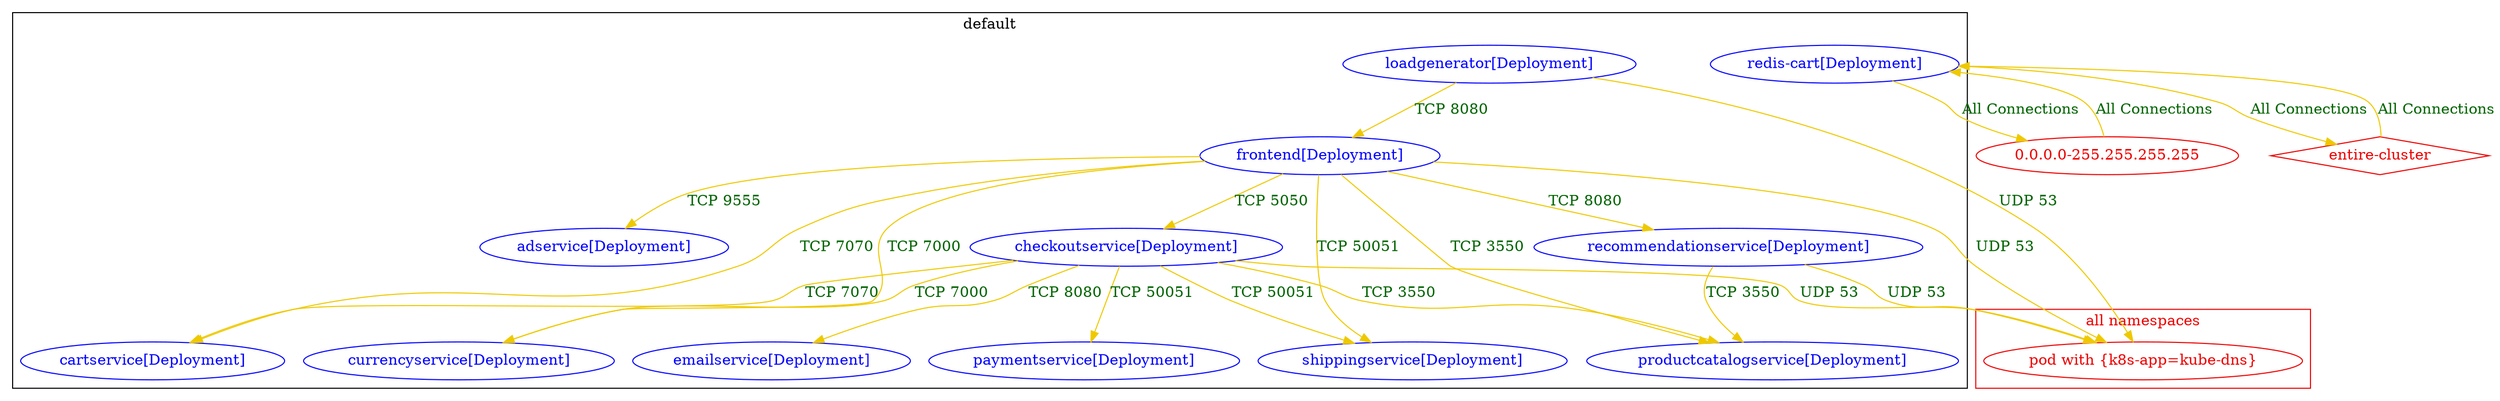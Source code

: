digraph {
	subgraph "cluster_default" {
		color="black"
		fontcolor="black"
		"default/adservice[Deployment]" [label="adservice[Deployment]" color="blue" fontcolor="blue"]
		"default/cartservice[Deployment]" [label="cartservice[Deployment]" color="blue" fontcolor="blue"]
		"default/checkoutservice[Deployment]" [label="checkoutservice[Deployment]" color="blue" fontcolor="blue"]
		"default/currencyservice[Deployment]" [label="currencyservice[Deployment]" color="blue" fontcolor="blue"]
		"default/emailservice[Deployment]" [label="emailservice[Deployment]" color="blue" fontcolor="blue"]
		"default/frontend[Deployment]" [label="frontend[Deployment]" color="blue" fontcolor="blue"]
		"default/loadgenerator[Deployment]" [label="loadgenerator[Deployment]" color="blue" fontcolor="blue"]
		"default/paymentservice[Deployment]" [label="paymentservice[Deployment]" color="blue" fontcolor="blue"]
		"default/productcatalogservice[Deployment]" [label="productcatalogservice[Deployment]" color="blue" fontcolor="blue"]
		"default/recommendationservice[Deployment]" [label="recommendationservice[Deployment]" color="blue" fontcolor="blue"]
		"default/redis-cart[Deployment]" [label="redis-cart[Deployment]" color="blue" fontcolor="blue"]
		"default/shippingservice[Deployment]" [label="shippingservice[Deployment]" color="blue" fontcolor="blue"]
		label="default"
	}
	subgraph "cluster_all namespaces" {
		color="red2"
		fontcolor="red2"
		"pod with {k8s-app=kube-dns}_in_all namespaces" [label="pod with {k8s-app=kube-dns}" color="red2" fontcolor="red2"]
		label="all namespaces"
	}
	"0.0.0.0-255.255.255.255" [label="0.0.0.0-255.255.255.255" color="red2" fontcolor="red2"]
	"entire-cluster" [label="entire-cluster" color="red2" fontcolor="red2" shape=diamond]
	"0.0.0.0-255.255.255.255" -> "default/redis-cart[Deployment]" [label="All Connections" color="gold2" fontcolor="darkgreen"]
	"default/checkoutservice[Deployment]" -> "default/cartservice[Deployment]" [label="TCP 7070" color="gold2" fontcolor="darkgreen"]
	"default/checkoutservice[Deployment]" -> "default/currencyservice[Deployment]" [label="TCP 7000" color="gold2" fontcolor="darkgreen"]
	"default/checkoutservice[Deployment]" -> "default/emailservice[Deployment]" [label="TCP 8080" color="gold2" fontcolor="darkgreen"]
	"default/checkoutservice[Deployment]" -> "default/paymentservice[Deployment]" [label="TCP 50051" color="gold2" fontcolor="darkgreen"]
	"default/checkoutservice[Deployment]" -> "default/productcatalogservice[Deployment]" [label="TCP 3550" color="gold2" fontcolor="darkgreen"]
	"default/checkoutservice[Deployment]" -> "default/shippingservice[Deployment]" [label="TCP 50051" color="gold2" fontcolor="darkgreen"]
	"default/checkoutservice[Deployment]" -> "pod with {k8s-app=kube-dns}_in_all namespaces" [label="UDP 53" color="gold2" fontcolor="darkgreen"]
	"default/frontend[Deployment]" -> "default/adservice[Deployment]" [label="TCP 9555" color="gold2" fontcolor="darkgreen"]
	"default/frontend[Deployment]" -> "default/cartservice[Deployment]" [label="TCP 7070" color="gold2" fontcolor="darkgreen"]
	"default/frontend[Deployment]" -> "default/checkoutservice[Deployment]" [label="TCP 5050" color="gold2" fontcolor="darkgreen"]
	"default/frontend[Deployment]" -> "default/currencyservice[Deployment]" [label="TCP 7000" color="gold2" fontcolor="darkgreen"]
	"default/frontend[Deployment]" -> "default/productcatalogservice[Deployment]" [label="TCP 3550" color="gold2" fontcolor="darkgreen"]
	"default/frontend[Deployment]" -> "default/recommendationservice[Deployment]" [label="TCP 8080" color="gold2" fontcolor="darkgreen"]
	"default/frontend[Deployment]" -> "default/shippingservice[Deployment]" [label="TCP 50051" color="gold2" fontcolor="darkgreen"]
	"default/frontend[Deployment]" -> "pod with {k8s-app=kube-dns}_in_all namespaces" [label="UDP 53" color="gold2" fontcolor="darkgreen"]
	"default/loadgenerator[Deployment]" -> "default/frontend[Deployment]" [label="TCP 8080" color="gold2" fontcolor="darkgreen"]
	"default/loadgenerator[Deployment]" -> "pod with {k8s-app=kube-dns}_in_all namespaces" [label="UDP 53" color="gold2" fontcolor="darkgreen"]
	"default/recommendationservice[Deployment]" -> "default/productcatalogservice[Deployment]" [label="TCP 3550" color="gold2" fontcolor="darkgreen"]
	"default/recommendationservice[Deployment]" -> "pod with {k8s-app=kube-dns}_in_all namespaces" [label="UDP 53" color="gold2" fontcolor="darkgreen"]
	"default/redis-cart[Deployment]" -> "0.0.0.0-255.255.255.255" [label="All Connections" color="gold2" fontcolor="darkgreen"]
	"default/redis-cart[Deployment]" -> "entire-cluster" [label="All Connections" color="gold2" fontcolor="darkgreen"]
	"entire-cluster" -> "default/redis-cart[Deployment]" [label="All Connections" color="gold2" fontcolor="darkgreen"]
}